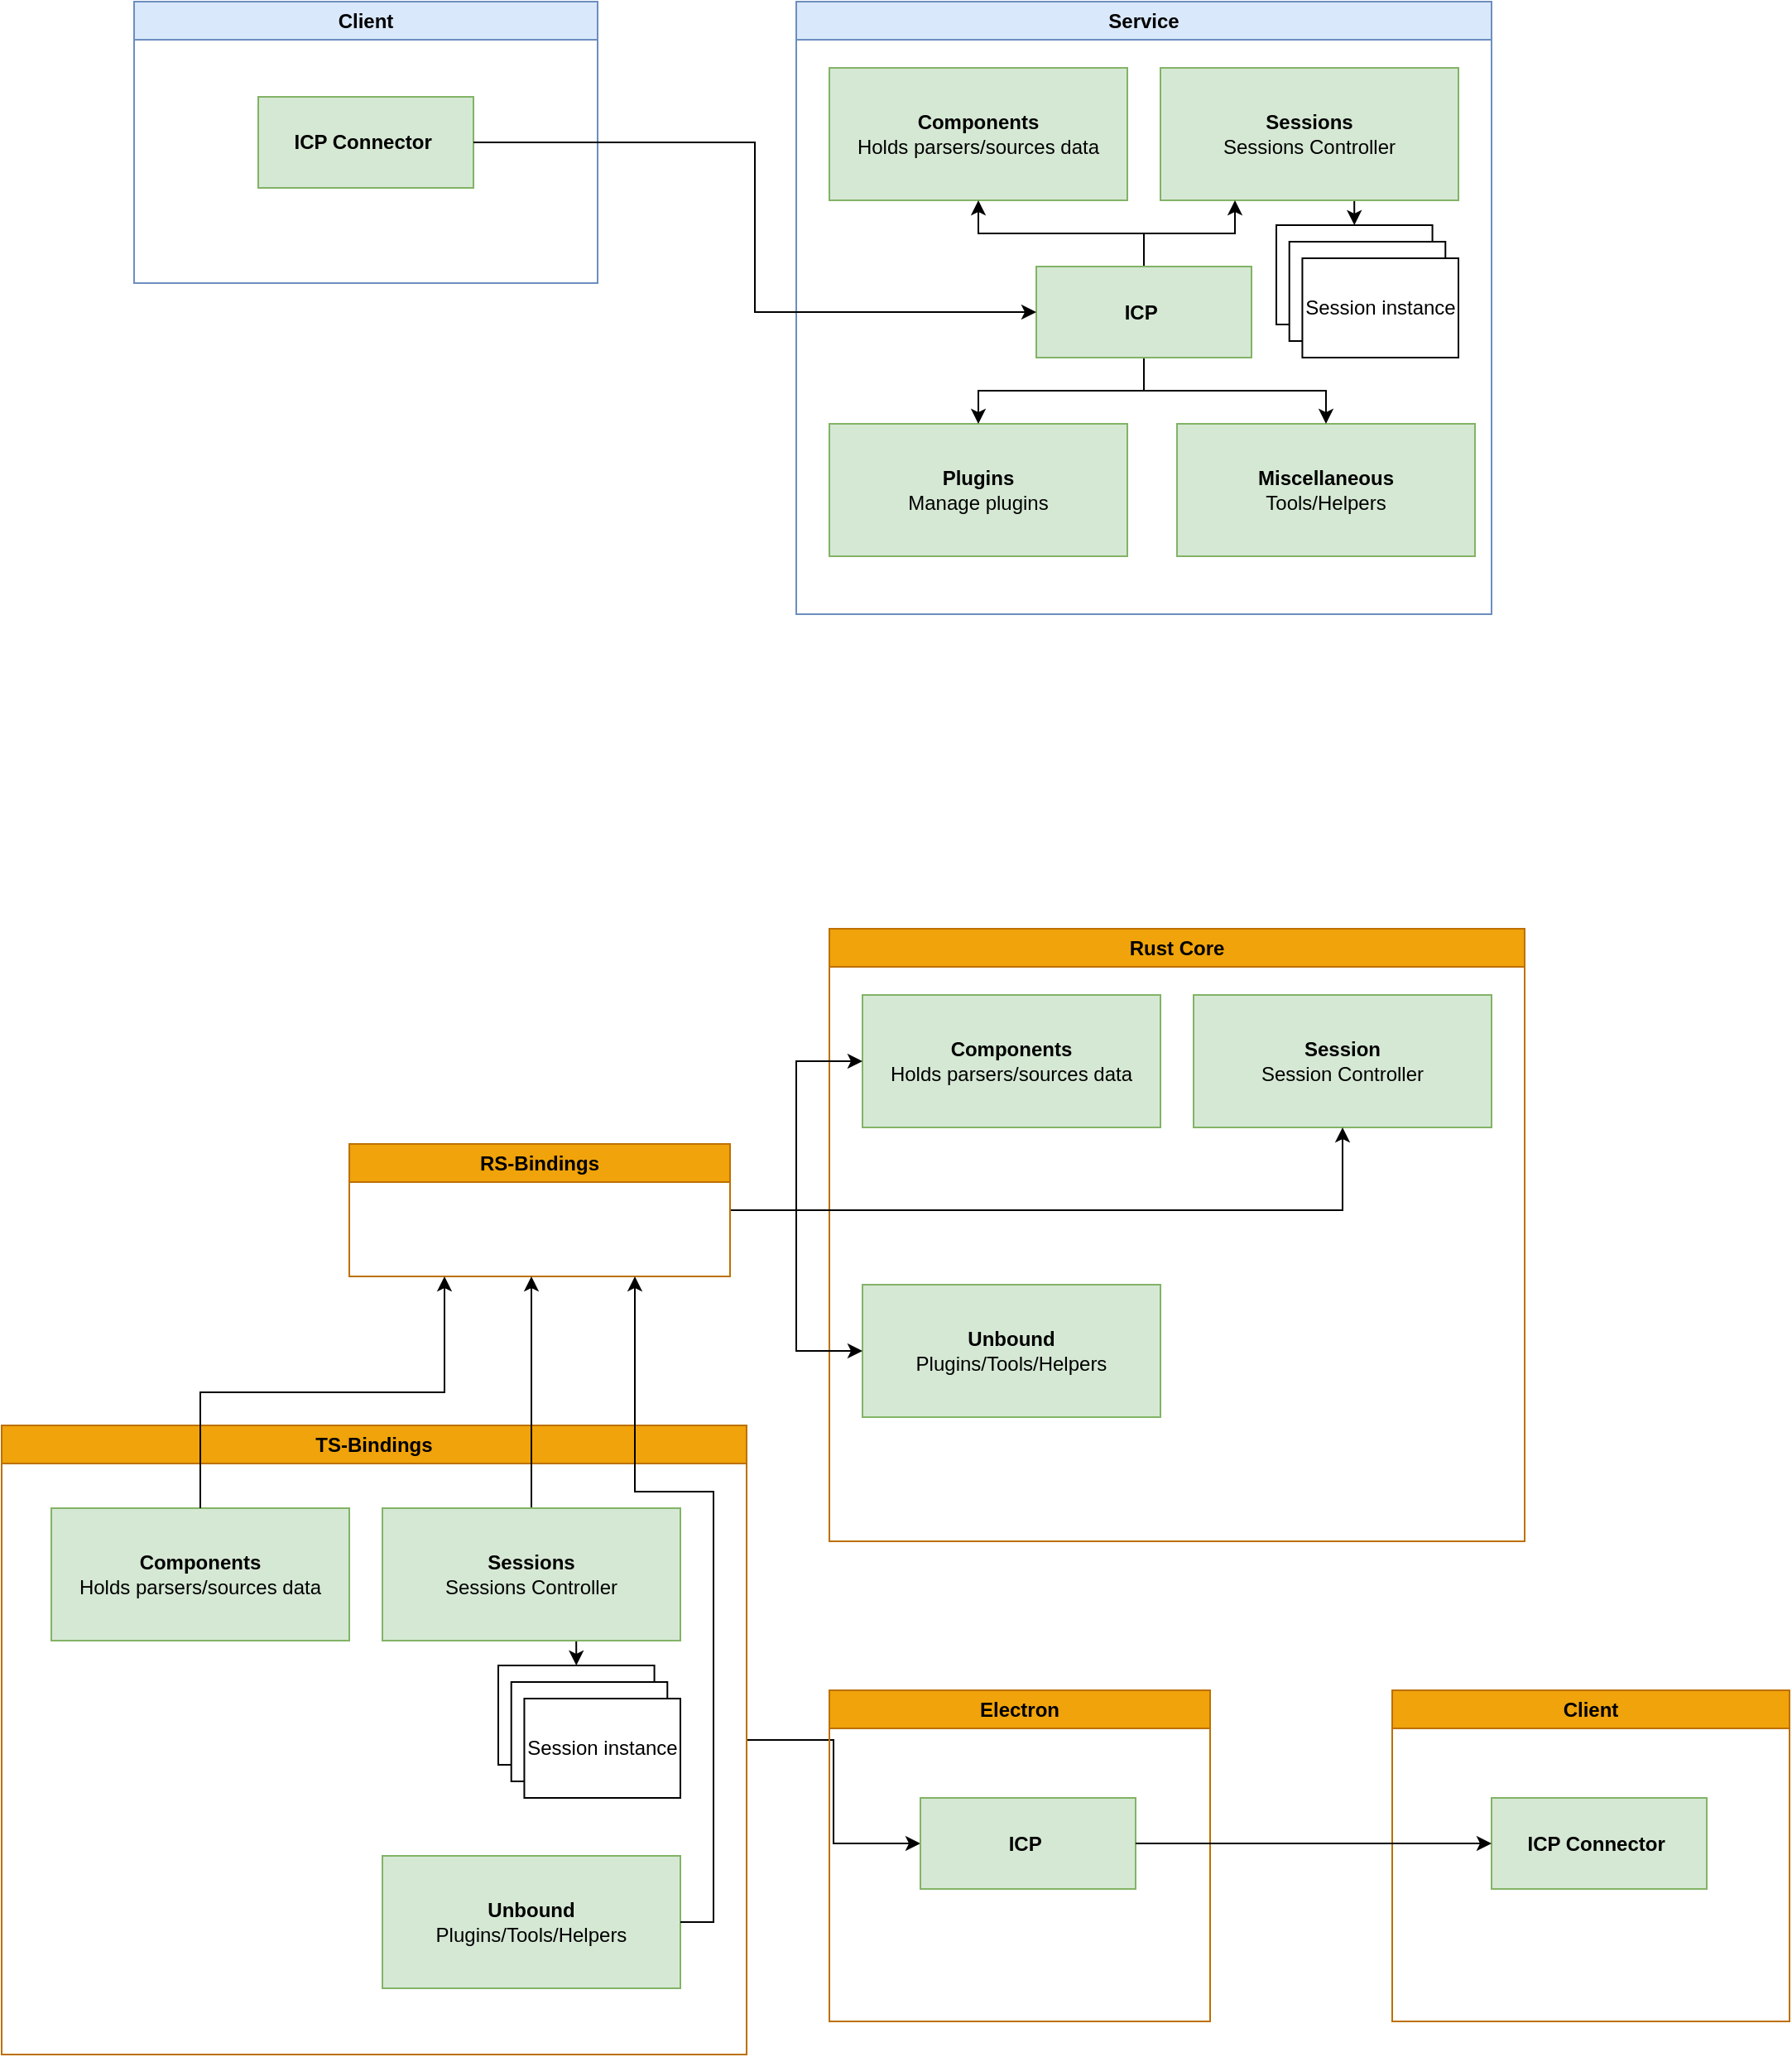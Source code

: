 <mxfile version="26.1.1">
  <diagram name="Page-1" id="FQyNi6S8Ve14wknF4SGL">
    <mxGraphModel dx="2270" dy="1340" grid="1" gridSize="10" guides="1" tooltips="1" connect="1" arrows="1" fold="1" page="1" pageScale="1" pageWidth="850" pageHeight="600" math="0" shadow="0">
      <root>
        <mxCell id="0" />
        <mxCell id="1" parent="0" />
        <mxCell id="_PZy0TNYZUn5gBfRcalJ-2" value="Service" style="swimlane;whiteSpace=wrap;html=1;fillColor=#dae8fc;strokeColor=#6c8ebf;" vertex="1" parent="1">
          <mxGeometry x="240" y="-560" width="420" height="370" as="geometry" />
        </mxCell>
        <mxCell id="_PZy0TNYZUn5gBfRcalJ-1" value="&lt;b&gt;Components&lt;/b&gt;&lt;div&gt;Holds parsers/sources data&lt;/div&gt;" style="rounded=0;whiteSpace=wrap;html=1;fillColor=#d5e8d4;strokeColor=#82b366;" vertex="1" parent="_PZy0TNYZUn5gBfRcalJ-2">
          <mxGeometry x="20" y="40" width="180" height="80" as="geometry" />
        </mxCell>
        <mxCell id="_PZy0TNYZUn5gBfRcalJ-3" value="&lt;b&gt;Plugins&lt;/b&gt;&lt;div&gt;Manage plugins&lt;/div&gt;" style="rounded=0;whiteSpace=wrap;html=1;fillColor=#d5e8d4;strokeColor=#82b366;" vertex="1" parent="_PZy0TNYZUn5gBfRcalJ-2">
          <mxGeometry x="20" y="255" width="180" height="80" as="geometry" />
        </mxCell>
        <mxCell id="_PZy0TNYZUn5gBfRcalJ-4" value="&lt;b&gt;Miscellaneous&lt;/b&gt;&lt;br&gt;&lt;div&gt;Tools/Helpers&lt;/div&gt;" style="rounded=0;whiteSpace=wrap;html=1;fillColor=#d5e8d4;strokeColor=#82b366;" vertex="1" parent="_PZy0TNYZUn5gBfRcalJ-2">
          <mxGeometry x="230" y="255" width="180" height="80" as="geometry" />
        </mxCell>
        <mxCell id="_PZy0TNYZUn5gBfRcalJ-22" style="edgeStyle=orthogonalEdgeStyle;rounded=0;orthogonalLoop=1;jettySize=auto;html=1;exitX=0.75;exitY=1;exitDx=0;exitDy=0;entryX=0.5;entryY=0;entryDx=0;entryDy=0;" edge="1" parent="_PZy0TNYZUn5gBfRcalJ-2" source="_PZy0TNYZUn5gBfRcalJ-5" target="_PZy0TNYZUn5gBfRcalJ-14">
          <mxGeometry relative="1" as="geometry" />
        </mxCell>
        <mxCell id="_PZy0TNYZUn5gBfRcalJ-5" value="&lt;b&gt;Sessions&lt;/b&gt;&lt;br&gt;&lt;div&gt;Sessions Controller&lt;/div&gt;" style="rounded=0;whiteSpace=wrap;html=1;fillColor=#d5e8d4;strokeColor=#82b366;" vertex="1" parent="_PZy0TNYZUn5gBfRcalJ-2">
          <mxGeometry x="220" y="40" width="180" height="80" as="geometry" />
        </mxCell>
        <mxCell id="_PZy0TNYZUn5gBfRcalJ-18" style="edgeStyle=orthogonalEdgeStyle;rounded=0;orthogonalLoop=1;jettySize=auto;html=1;exitX=0.5;exitY=0;exitDx=0;exitDy=0;entryX=0.5;entryY=1;entryDx=0;entryDy=0;" edge="1" parent="_PZy0TNYZUn5gBfRcalJ-2" source="_PZy0TNYZUn5gBfRcalJ-6" target="_PZy0TNYZUn5gBfRcalJ-1">
          <mxGeometry relative="1" as="geometry" />
        </mxCell>
        <mxCell id="_PZy0TNYZUn5gBfRcalJ-19" style="edgeStyle=orthogonalEdgeStyle;rounded=0;orthogonalLoop=1;jettySize=auto;html=1;exitX=0.5;exitY=0;exitDx=0;exitDy=0;entryX=0.25;entryY=1;entryDx=0;entryDy=0;" edge="1" parent="_PZy0TNYZUn5gBfRcalJ-2" source="_PZy0TNYZUn5gBfRcalJ-6" target="_PZy0TNYZUn5gBfRcalJ-5">
          <mxGeometry relative="1" as="geometry" />
        </mxCell>
        <mxCell id="_PZy0TNYZUn5gBfRcalJ-20" style="edgeStyle=orthogonalEdgeStyle;rounded=0;orthogonalLoop=1;jettySize=auto;html=1;exitX=0.5;exitY=1;exitDx=0;exitDy=0;entryX=0.5;entryY=0;entryDx=0;entryDy=0;" edge="1" parent="_PZy0TNYZUn5gBfRcalJ-2" source="_PZy0TNYZUn5gBfRcalJ-6" target="_PZy0TNYZUn5gBfRcalJ-3">
          <mxGeometry relative="1" as="geometry" />
        </mxCell>
        <mxCell id="_PZy0TNYZUn5gBfRcalJ-21" style="edgeStyle=orthogonalEdgeStyle;rounded=0;orthogonalLoop=1;jettySize=auto;html=1;exitX=0.5;exitY=1;exitDx=0;exitDy=0;entryX=0.5;entryY=0;entryDx=0;entryDy=0;" edge="1" parent="_PZy0TNYZUn5gBfRcalJ-2" source="_PZy0TNYZUn5gBfRcalJ-6" target="_PZy0TNYZUn5gBfRcalJ-4">
          <mxGeometry relative="1" as="geometry" />
        </mxCell>
        <mxCell id="_PZy0TNYZUn5gBfRcalJ-6" value="&lt;b&gt;ICP&lt;/b&gt;&lt;span style=&quot;background-color: transparent; color: light-dark(rgb(0, 0, 0), rgb(255, 255, 255));&quot;&gt;&amp;nbsp;&lt;/span&gt;" style="rounded=0;whiteSpace=wrap;html=1;fillColor=#d5e8d4;strokeColor=#82b366;" vertex="1" parent="_PZy0TNYZUn5gBfRcalJ-2">
          <mxGeometry x="145" y="160" width="130" height="55" as="geometry" />
        </mxCell>
        <mxCell id="_PZy0TNYZUn5gBfRcalJ-17" value="" style="group" vertex="1" connectable="0" parent="_PZy0TNYZUn5gBfRcalJ-2">
          <mxGeometry x="290" y="135" width="110" height="80" as="geometry" />
        </mxCell>
        <mxCell id="_PZy0TNYZUn5gBfRcalJ-14" value="" style="rounded=0;whiteSpace=wrap;html=1;" vertex="1" parent="_PZy0TNYZUn5gBfRcalJ-17">
          <mxGeometry width="94.286" height="60" as="geometry" />
        </mxCell>
        <mxCell id="_PZy0TNYZUn5gBfRcalJ-15" value="" style="rounded=0;whiteSpace=wrap;html=1;" vertex="1" parent="_PZy0TNYZUn5gBfRcalJ-17">
          <mxGeometry x="7.857" y="10" width="94.286" height="60" as="geometry" />
        </mxCell>
        <mxCell id="_PZy0TNYZUn5gBfRcalJ-16" value="Session instance" style="rounded=0;whiteSpace=wrap;html=1;" vertex="1" parent="_PZy0TNYZUn5gBfRcalJ-17">
          <mxGeometry x="15.714" y="20" width="94.286" height="60" as="geometry" />
        </mxCell>
        <mxCell id="_PZy0TNYZUn5gBfRcalJ-7" value="Client" style="swimlane;whiteSpace=wrap;html=1;fillColor=#dae8fc;strokeColor=#6c8ebf;" vertex="1" parent="1">
          <mxGeometry x="-160" y="-560" width="280" height="170" as="geometry" />
        </mxCell>
        <mxCell id="_PZy0TNYZUn5gBfRcalJ-12" value="&lt;b&gt;ICP Connector&lt;/b&gt;&lt;span style=&quot;background-color: transparent; color: light-dark(rgb(0, 0, 0), rgb(255, 255, 255));&quot;&gt;&amp;nbsp;&lt;/span&gt;" style="rounded=0;whiteSpace=wrap;html=1;fillColor=#d5e8d4;strokeColor=#82b366;" vertex="1" parent="_PZy0TNYZUn5gBfRcalJ-7">
          <mxGeometry x="75" y="57.5" width="130" height="55" as="geometry" />
        </mxCell>
        <mxCell id="_PZy0TNYZUn5gBfRcalJ-25" style="edgeStyle=orthogonalEdgeStyle;rounded=0;orthogonalLoop=1;jettySize=auto;html=1;exitX=1;exitY=0.5;exitDx=0;exitDy=0;entryX=0;entryY=0.5;entryDx=0;entryDy=0;" edge="1" parent="1" source="_PZy0TNYZUn5gBfRcalJ-12" target="_PZy0TNYZUn5gBfRcalJ-6">
          <mxGeometry relative="1" as="geometry" />
        </mxCell>
        <mxCell id="_PZy0TNYZUn5gBfRcalJ-26" value="Rust Core" style="swimlane;whiteSpace=wrap;html=1;fillColor=#f0a30a;fontColor=#000000;strokeColor=#BD7000;" vertex="1" parent="1">
          <mxGeometry x="260" width="420" height="370" as="geometry" />
        </mxCell>
        <mxCell id="_PZy0TNYZUn5gBfRcalJ-27" value="&lt;b&gt;Components&lt;/b&gt;&lt;div&gt;Holds parsers/sources data&lt;/div&gt;" style="rounded=0;whiteSpace=wrap;html=1;fillColor=#d5e8d4;strokeColor=#82b366;" vertex="1" parent="_PZy0TNYZUn5gBfRcalJ-26">
          <mxGeometry x="20" y="40" width="180" height="80" as="geometry" />
        </mxCell>
        <mxCell id="_PZy0TNYZUn5gBfRcalJ-29" value="&lt;b&gt;Unbound&lt;/b&gt;&lt;br&gt;&lt;div&gt;Plugins/Tools/Helpers&lt;/div&gt;" style="rounded=0;whiteSpace=wrap;html=1;fillColor=#d5e8d4;strokeColor=#82b366;" vertex="1" parent="_PZy0TNYZUn5gBfRcalJ-26">
          <mxGeometry x="20" y="215" width="180" height="80" as="geometry" />
        </mxCell>
        <mxCell id="_PZy0TNYZUn5gBfRcalJ-31" value="&lt;b&gt;Session&lt;/b&gt;&lt;br&gt;&lt;div&gt;Session Controller&lt;/div&gt;" style="rounded=0;whiteSpace=wrap;html=1;fillColor=#d5e8d4;strokeColor=#82b366;" vertex="1" parent="_PZy0TNYZUn5gBfRcalJ-26">
          <mxGeometry x="220" y="40" width="180" height="80" as="geometry" />
        </mxCell>
        <mxCell id="_PZy0TNYZUn5gBfRcalJ-44" style="edgeStyle=orthogonalEdgeStyle;rounded=0;orthogonalLoop=1;jettySize=auto;html=1;exitX=1;exitY=0.5;exitDx=0;exitDy=0;entryX=0;entryY=0.5;entryDx=0;entryDy=0;" edge="1" parent="1" source="_PZy0TNYZUn5gBfRcalJ-41" target="_PZy0TNYZUn5gBfRcalJ-27">
          <mxGeometry relative="1" as="geometry" />
        </mxCell>
        <mxCell id="_PZy0TNYZUn5gBfRcalJ-45" style="edgeStyle=orthogonalEdgeStyle;rounded=0;orthogonalLoop=1;jettySize=auto;html=1;exitX=1;exitY=0.5;exitDx=0;exitDy=0;entryX=0;entryY=0.5;entryDx=0;entryDy=0;" edge="1" parent="1" source="_PZy0TNYZUn5gBfRcalJ-41" target="_PZy0TNYZUn5gBfRcalJ-29">
          <mxGeometry relative="1" as="geometry" />
        </mxCell>
        <mxCell id="_PZy0TNYZUn5gBfRcalJ-46" style="edgeStyle=orthogonalEdgeStyle;rounded=0;orthogonalLoop=1;jettySize=auto;html=1;exitX=1;exitY=0.5;exitDx=0;exitDy=0;entryX=0.5;entryY=1;entryDx=0;entryDy=0;" edge="1" parent="1" source="_PZy0TNYZUn5gBfRcalJ-41" target="_PZy0TNYZUn5gBfRcalJ-31">
          <mxGeometry relative="1" as="geometry" />
        </mxCell>
        <mxCell id="_PZy0TNYZUn5gBfRcalJ-41" value="RS-Bindings" style="swimlane;whiteSpace=wrap;html=1;fillColor=#f0a30a;fontColor=#000000;strokeColor=#BD7000;" vertex="1" parent="1">
          <mxGeometry x="-30" y="130" width="230" height="80" as="geometry" />
        </mxCell>
        <mxCell id="_PZy0TNYZUn5gBfRcalJ-72" style="edgeStyle=orthogonalEdgeStyle;rounded=0;orthogonalLoop=1;jettySize=auto;html=1;exitX=1;exitY=0.5;exitDx=0;exitDy=0;entryX=0;entryY=0.5;entryDx=0;entryDy=0;" edge="1" parent="1" source="_PZy0TNYZUn5gBfRcalJ-47" target="_PZy0TNYZUn5gBfRcalJ-70">
          <mxGeometry relative="1" as="geometry" />
        </mxCell>
        <mxCell id="_PZy0TNYZUn5gBfRcalJ-47" value="TS-Bindings" style="swimlane;whiteSpace=wrap;html=1;fillColor=#f0a30a;fontColor=#000000;strokeColor=#BD7000;" vertex="1" parent="1">
          <mxGeometry x="-240" y="300" width="450" height="380" as="geometry" />
        </mxCell>
        <mxCell id="_PZy0TNYZUn5gBfRcalJ-48" value="&lt;b&gt;Components&lt;/b&gt;&lt;div&gt;Holds parsers/sources data&lt;/div&gt;" style="rounded=0;whiteSpace=wrap;html=1;fillColor=#d5e8d4;strokeColor=#82b366;" vertex="1" parent="_PZy0TNYZUn5gBfRcalJ-47">
          <mxGeometry x="30" y="50" width="180" height="80" as="geometry" />
        </mxCell>
        <mxCell id="_PZy0TNYZUn5gBfRcalJ-51" style="edgeStyle=orthogonalEdgeStyle;rounded=0;orthogonalLoop=1;jettySize=auto;html=1;exitX=0.75;exitY=1;exitDx=0;exitDy=0;entryX=0.5;entryY=0;entryDx=0;entryDy=0;" edge="1" parent="_PZy0TNYZUn5gBfRcalJ-47" source="_PZy0TNYZUn5gBfRcalJ-52" target="_PZy0TNYZUn5gBfRcalJ-59">
          <mxGeometry relative="1" as="geometry" />
        </mxCell>
        <mxCell id="_PZy0TNYZUn5gBfRcalJ-62" style="edgeStyle=orthogonalEdgeStyle;rounded=0;orthogonalLoop=1;jettySize=auto;html=1;exitX=0.5;exitY=0;exitDx=0;exitDy=0;" edge="1" parent="_PZy0TNYZUn5gBfRcalJ-47" source="_PZy0TNYZUn5gBfRcalJ-52">
          <mxGeometry relative="1" as="geometry">
            <mxPoint x="320" y="-90" as="targetPoint" />
          </mxGeometry>
        </mxCell>
        <mxCell id="_PZy0TNYZUn5gBfRcalJ-52" value="&lt;b&gt;Sessions&lt;/b&gt;&lt;br&gt;&lt;div&gt;Sessions Controller&lt;/div&gt;" style="rounded=0;whiteSpace=wrap;html=1;fillColor=#d5e8d4;strokeColor=#82b366;" vertex="1" parent="_PZy0TNYZUn5gBfRcalJ-47">
          <mxGeometry x="230" y="50" width="180" height="80" as="geometry" />
        </mxCell>
        <mxCell id="_PZy0TNYZUn5gBfRcalJ-58" value="" style="group" vertex="1" connectable="0" parent="_PZy0TNYZUn5gBfRcalJ-47">
          <mxGeometry x="300" y="145" width="110" height="80" as="geometry" />
        </mxCell>
        <mxCell id="_PZy0TNYZUn5gBfRcalJ-59" value="" style="rounded=0;whiteSpace=wrap;html=1;" vertex="1" parent="_PZy0TNYZUn5gBfRcalJ-58">
          <mxGeometry width="94.286" height="60" as="geometry" />
        </mxCell>
        <mxCell id="_PZy0TNYZUn5gBfRcalJ-60" value="" style="rounded=0;whiteSpace=wrap;html=1;" vertex="1" parent="_PZy0TNYZUn5gBfRcalJ-58">
          <mxGeometry x="7.857" y="10" width="94.286" height="60" as="geometry" />
        </mxCell>
        <mxCell id="_PZy0TNYZUn5gBfRcalJ-61" value="Session instance" style="rounded=0;whiteSpace=wrap;html=1;" vertex="1" parent="_PZy0TNYZUn5gBfRcalJ-58">
          <mxGeometry x="15.714" y="20" width="94.286" height="60" as="geometry" />
        </mxCell>
        <mxCell id="_PZy0TNYZUn5gBfRcalJ-64" value="&lt;b&gt;Unbound&lt;/b&gt;&lt;br&gt;&lt;div&gt;Plugins/Tools/Helpers&lt;/div&gt;" style="rounded=0;whiteSpace=wrap;html=1;fillColor=#d5e8d4;strokeColor=#82b366;" vertex="1" parent="_PZy0TNYZUn5gBfRcalJ-47">
          <mxGeometry x="230" y="260" width="180" height="80" as="geometry" />
        </mxCell>
        <mxCell id="_PZy0TNYZUn5gBfRcalJ-63" style="edgeStyle=orthogonalEdgeStyle;rounded=0;orthogonalLoop=1;jettySize=auto;html=1;exitX=0.5;exitY=0;exitDx=0;exitDy=0;entryX=0.25;entryY=1;entryDx=0;entryDy=0;" edge="1" parent="1" source="_PZy0TNYZUn5gBfRcalJ-48" target="_PZy0TNYZUn5gBfRcalJ-41">
          <mxGeometry relative="1" as="geometry" />
        </mxCell>
        <mxCell id="_PZy0TNYZUn5gBfRcalJ-65" style="edgeStyle=orthogonalEdgeStyle;rounded=0;orthogonalLoop=1;jettySize=auto;html=1;exitX=1;exitY=0.5;exitDx=0;exitDy=0;entryX=0.75;entryY=1;entryDx=0;entryDy=0;" edge="1" parent="1" source="_PZy0TNYZUn5gBfRcalJ-64" target="_PZy0TNYZUn5gBfRcalJ-41">
          <mxGeometry relative="1" as="geometry">
            <Array as="points">
              <mxPoint x="190" y="600" />
              <mxPoint x="190" y="340" />
              <mxPoint x="143" y="340" />
            </Array>
          </mxGeometry>
        </mxCell>
        <mxCell id="_PZy0TNYZUn5gBfRcalJ-66" value="Electron" style="swimlane;whiteSpace=wrap;html=1;fillColor=#f0a30a;fontColor=#000000;strokeColor=#BD7000;" vertex="1" parent="1">
          <mxGeometry x="260" y="460" width="230" height="200" as="geometry" />
        </mxCell>
        <mxCell id="_PZy0TNYZUn5gBfRcalJ-70" value="&lt;b&gt;ICP&lt;/b&gt;&lt;span style=&quot;background-color: transparent; color: light-dark(rgb(0, 0, 0), rgb(255, 255, 255));&quot;&gt;&amp;nbsp;&lt;/span&gt;" style="rounded=0;whiteSpace=wrap;html=1;fillColor=#d5e8d4;strokeColor=#82b366;" vertex="1" parent="_PZy0TNYZUn5gBfRcalJ-66">
          <mxGeometry x="55" y="65" width="130" height="55" as="geometry" />
        </mxCell>
        <mxCell id="_PZy0TNYZUn5gBfRcalJ-67" value="Client" style="swimlane;whiteSpace=wrap;html=1;fillColor=#f0a30a;fontColor=#000000;strokeColor=#BD7000;" vertex="1" parent="1">
          <mxGeometry x="600" y="460" width="240" height="200" as="geometry" />
        </mxCell>
        <mxCell id="_PZy0TNYZUn5gBfRcalJ-71" value="&lt;b&gt;ICP Connector&lt;/b&gt;&lt;span style=&quot;background-color: transparent; color: light-dark(rgb(0, 0, 0), rgb(255, 255, 255));&quot;&gt;&amp;nbsp;&lt;/span&gt;" style="rounded=0;whiteSpace=wrap;html=1;fillColor=#d5e8d4;strokeColor=#82b366;" vertex="1" parent="_PZy0TNYZUn5gBfRcalJ-67">
          <mxGeometry x="60" y="65" width="130" height="55" as="geometry" />
        </mxCell>
        <mxCell id="_PZy0TNYZUn5gBfRcalJ-73" style="edgeStyle=orthogonalEdgeStyle;rounded=0;orthogonalLoop=1;jettySize=auto;html=1;exitX=1;exitY=0.5;exitDx=0;exitDy=0;entryX=0;entryY=0.5;entryDx=0;entryDy=0;" edge="1" parent="1" source="_PZy0TNYZUn5gBfRcalJ-70" target="_PZy0TNYZUn5gBfRcalJ-71">
          <mxGeometry relative="1" as="geometry" />
        </mxCell>
      </root>
    </mxGraphModel>
  </diagram>
</mxfile>
